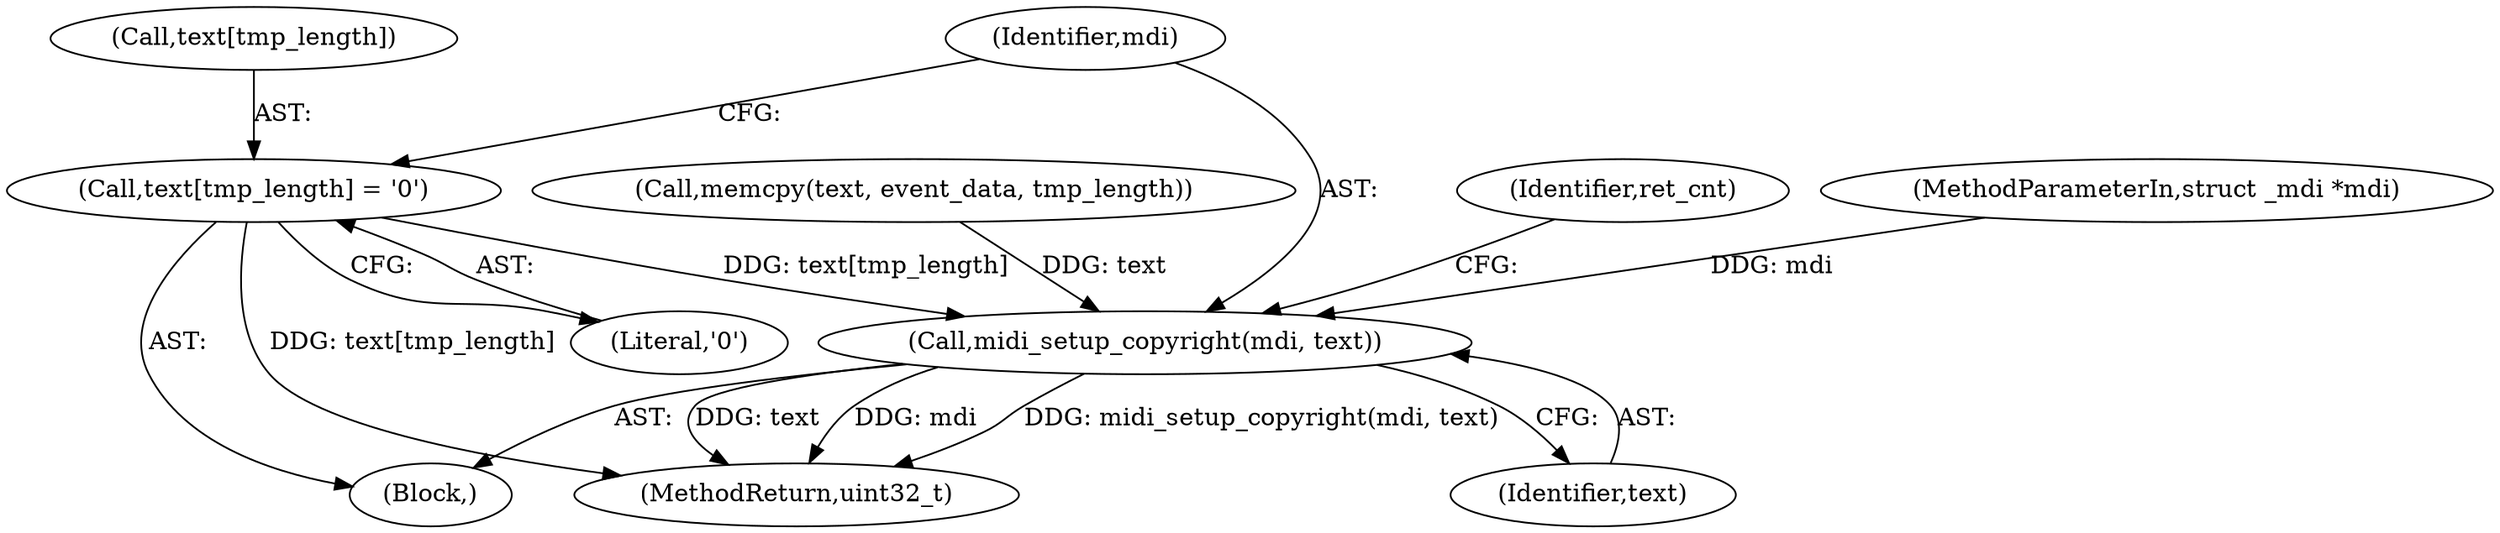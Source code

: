 digraph "0_wildmidi_660b513d99bced8783a4a5984ac2f742c74ebbdd_4@array" {
"1000628" [label="(Call,text[tmp_length] = '\0')"];
"1000633" [label="(Call,midi_setup_copyright(mdi, text))"];
"1000635" [label="(Identifier,text)"];
"1000637" [label="(Identifier,ret_cnt)"];
"1000633" [label="(Call,midi_setup_copyright(mdi, text))"];
"1000632" [label="(Literal,'\0')"];
"1000634" [label="(Identifier,mdi)"];
"1000142" [label="(MethodParameterIn,struct _mdi *mdi)"];
"1000463" [label="(Block,)"];
"1000628" [label="(Call,text[tmp_length] = '\0')"];
"1000629" [label="(Call,text[tmp_length])"];
"1000624" [label="(Call,memcpy(text, event_data, tmp_length))"];
"1001550" [label="(MethodReturn,uint32_t)"];
"1000628" -> "1000463"  [label="AST: "];
"1000628" -> "1000632"  [label="CFG: "];
"1000629" -> "1000628"  [label="AST: "];
"1000632" -> "1000628"  [label="AST: "];
"1000634" -> "1000628"  [label="CFG: "];
"1000628" -> "1001550"  [label="DDG: text[tmp_length]"];
"1000628" -> "1000633"  [label="DDG: text[tmp_length]"];
"1000633" -> "1000463"  [label="AST: "];
"1000633" -> "1000635"  [label="CFG: "];
"1000634" -> "1000633"  [label="AST: "];
"1000635" -> "1000633"  [label="AST: "];
"1000637" -> "1000633"  [label="CFG: "];
"1000633" -> "1001550"  [label="DDG: midi_setup_copyright(mdi, text)"];
"1000633" -> "1001550"  [label="DDG: text"];
"1000633" -> "1001550"  [label="DDG: mdi"];
"1000142" -> "1000633"  [label="DDG: mdi"];
"1000624" -> "1000633"  [label="DDG: text"];
}
